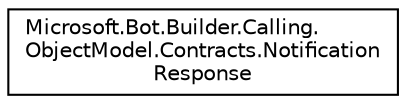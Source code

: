 digraph "Graphical Class Hierarchy"
{
  edge [fontname="Helvetica",fontsize="10",labelfontname="Helvetica",labelfontsize="10"];
  node [fontname="Helvetica",fontsize="10",shape=record];
  rankdir="LR";
  Node1 [label="Microsoft.Bot.Builder.Calling.\lObjectModel.Contracts.Notification\lResponse",height=0.2,width=0.4,color="black", fillcolor="white", style="filled",URL="$df/dc9/class_microsoft_1_1_bot_1_1_builder_1_1_calling_1_1_object_model_1_1_contracts_1_1_notification_response.html",tooltip="This class contains the response the customer sent for the notification POST to their callback url..."];
}
